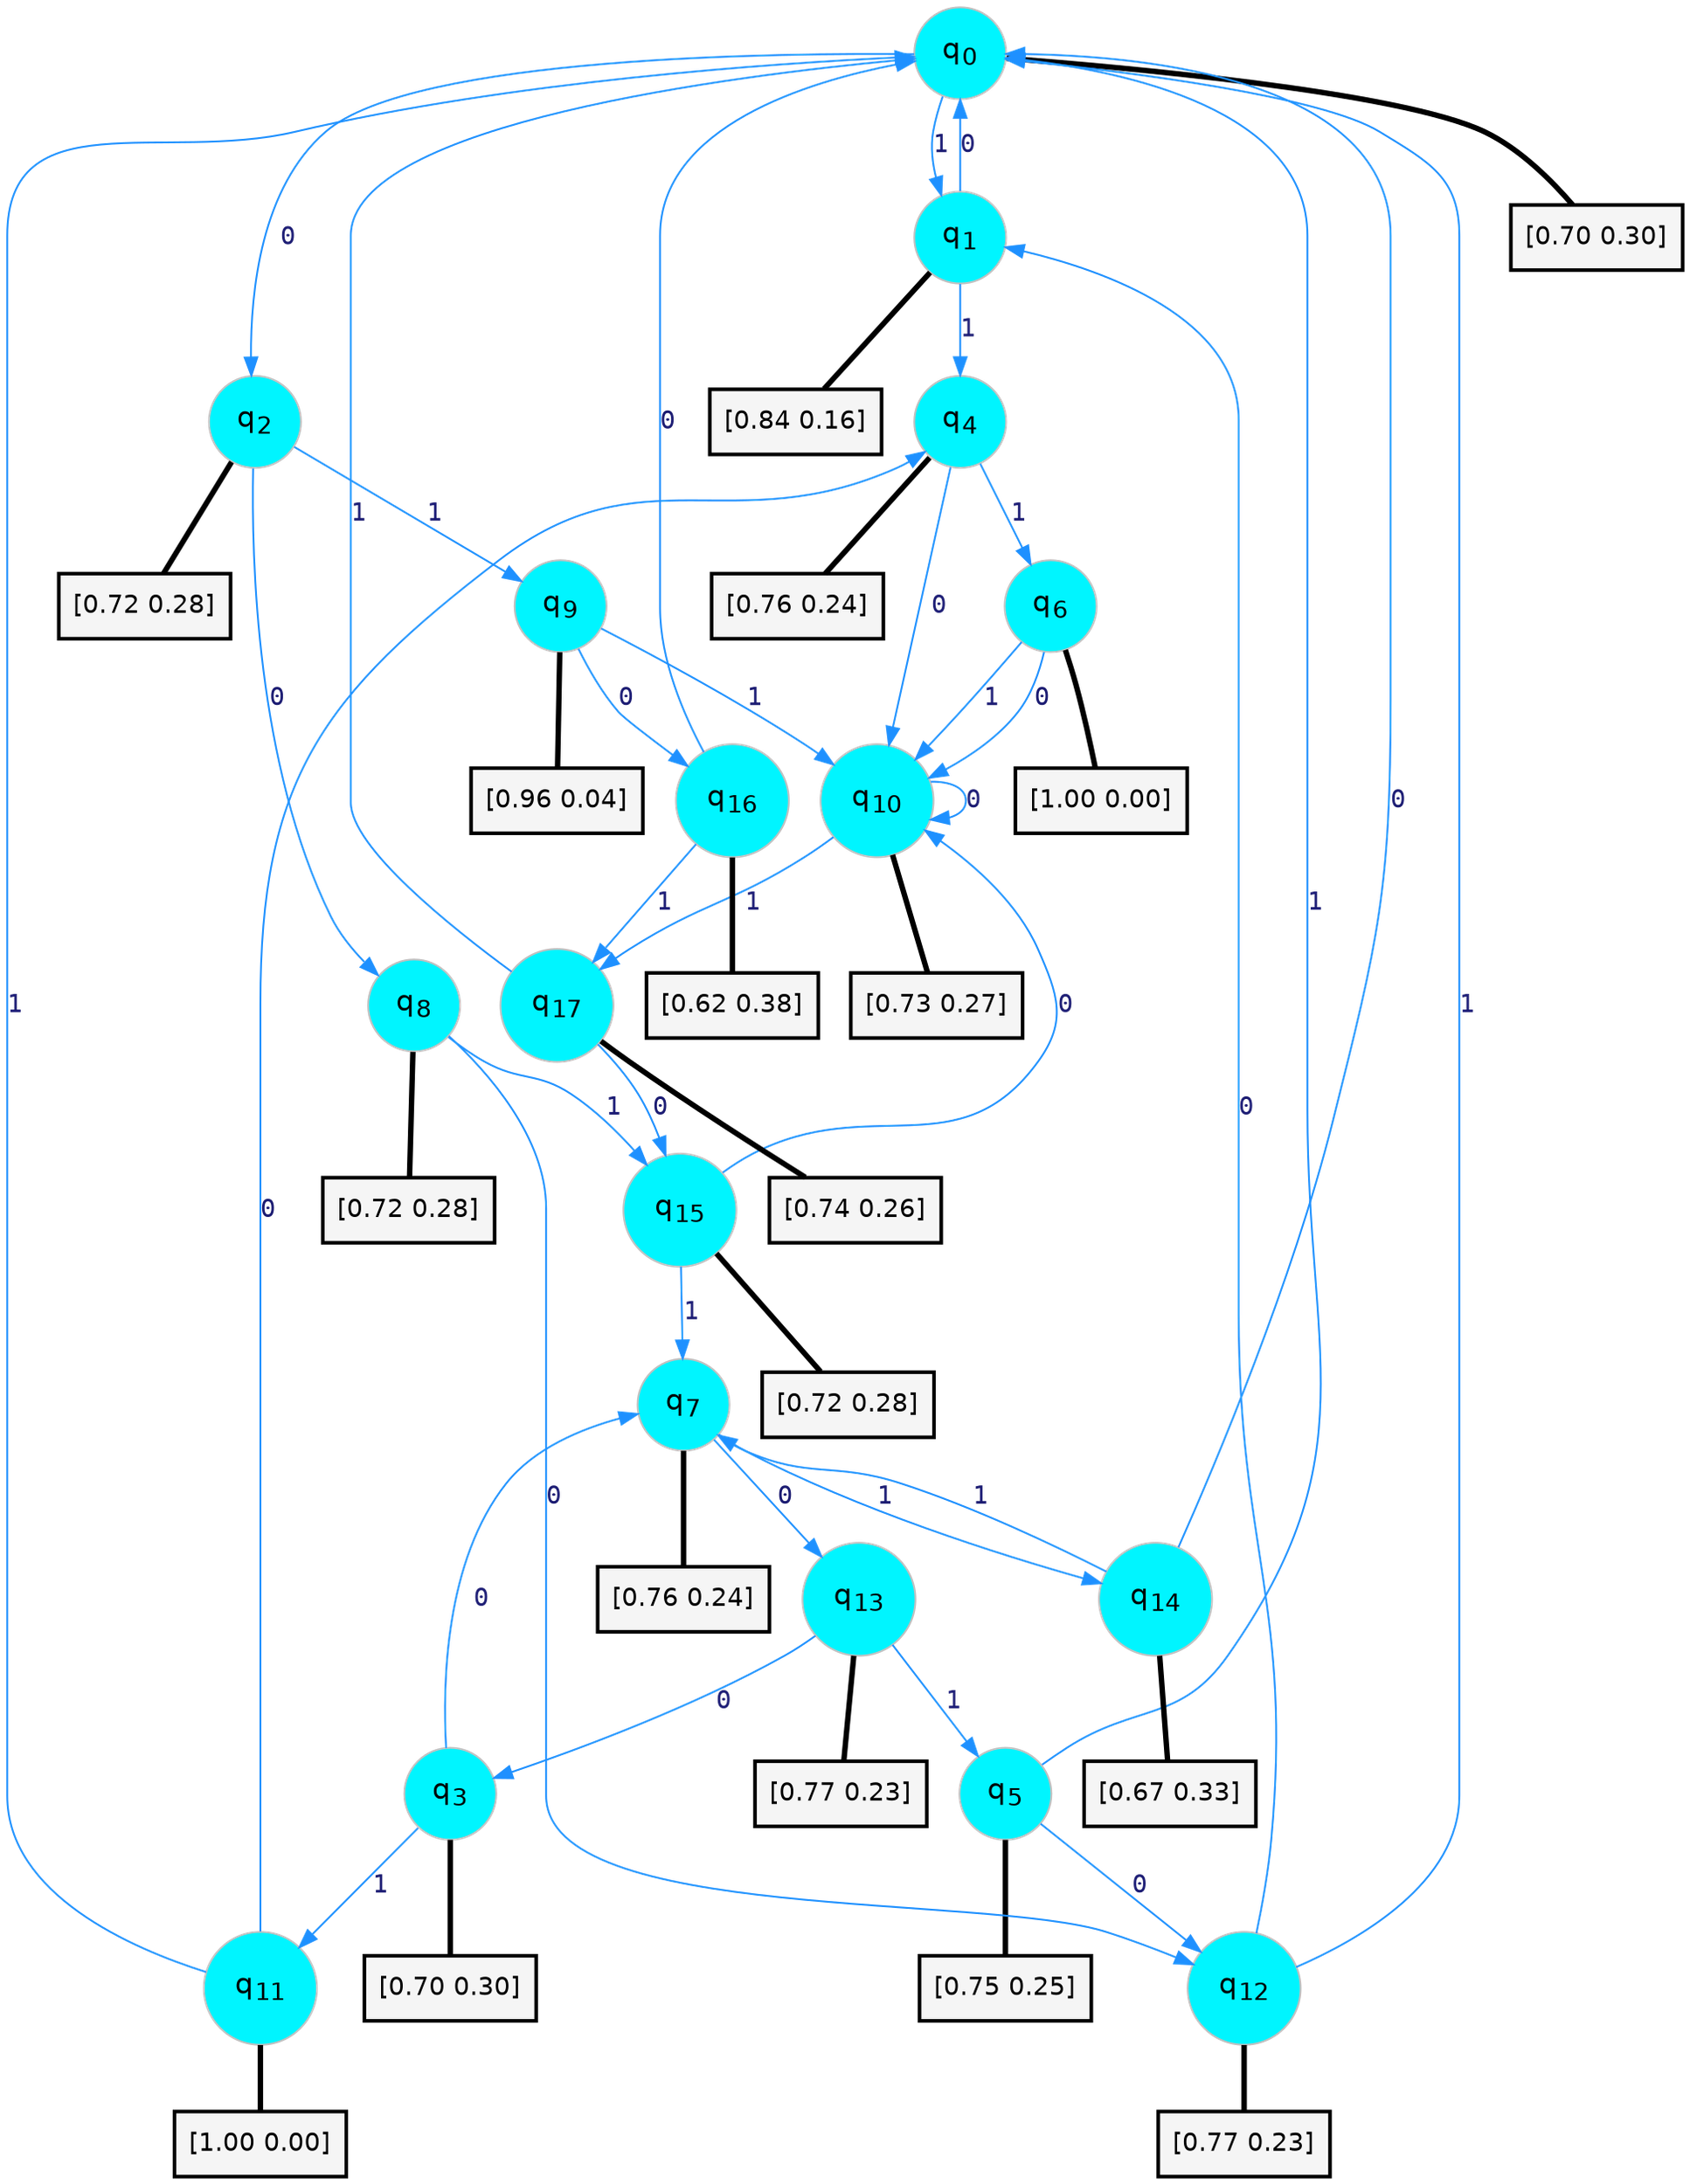 digraph G {
graph [
bgcolor=transparent, dpi=300, rankdir=TD, size="40,25"];
node [
color=gray, fillcolor=turquoise1, fontcolor=black, fontname=Helvetica, fontsize=16, fontweight=bold, shape=circle, style=filled];
edge [
arrowsize=1, color=dodgerblue1, fontcolor=midnightblue, fontname=courier, fontweight=bold, penwidth=1, style=solid, weight=20];
0[label=<q<SUB>0</SUB>>];
1[label=<q<SUB>1</SUB>>];
2[label=<q<SUB>2</SUB>>];
3[label=<q<SUB>3</SUB>>];
4[label=<q<SUB>4</SUB>>];
5[label=<q<SUB>5</SUB>>];
6[label=<q<SUB>6</SUB>>];
7[label=<q<SUB>7</SUB>>];
8[label=<q<SUB>8</SUB>>];
9[label=<q<SUB>9</SUB>>];
10[label=<q<SUB>10</SUB>>];
11[label=<q<SUB>11</SUB>>];
12[label=<q<SUB>12</SUB>>];
13[label=<q<SUB>13</SUB>>];
14[label=<q<SUB>14</SUB>>];
15[label=<q<SUB>15</SUB>>];
16[label=<q<SUB>16</SUB>>];
17[label=<q<SUB>17</SUB>>];
18[label="[0.70 0.30]", shape=box,fontcolor=black, fontname=Helvetica, fontsize=14, penwidth=2, fillcolor=whitesmoke,color=black];
19[label="[0.84 0.16]", shape=box,fontcolor=black, fontname=Helvetica, fontsize=14, penwidth=2, fillcolor=whitesmoke,color=black];
20[label="[0.72 0.28]", shape=box,fontcolor=black, fontname=Helvetica, fontsize=14, penwidth=2, fillcolor=whitesmoke,color=black];
21[label="[0.70 0.30]", shape=box,fontcolor=black, fontname=Helvetica, fontsize=14, penwidth=2, fillcolor=whitesmoke,color=black];
22[label="[0.76 0.24]", shape=box,fontcolor=black, fontname=Helvetica, fontsize=14, penwidth=2, fillcolor=whitesmoke,color=black];
23[label="[0.75 0.25]", shape=box,fontcolor=black, fontname=Helvetica, fontsize=14, penwidth=2, fillcolor=whitesmoke,color=black];
24[label="[1.00 0.00]", shape=box,fontcolor=black, fontname=Helvetica, fontsize=14, penwidth=2, fillcolor=whitesmoke,color=black];
25[label="[0.76 0.24]", shape=box,fontcolor=black, fontname=Helvetica, fontsize=14, penwidth=2, fillcolor=whitesmoke,color=black];
26[label="[0.72 0.28]", shape=box,fontcolor=black, fontname=Helvetica, fontsize=14, penwidth=2, fillcolor=whitesmoke,color=black];
27[label="[0.96 0.04]", shape=box,fontcolor=black, fontname=Helvetica, fontsize=14, penwidth=2, fillcolor=whitesmoke,color=black];
28[label="[0.73 0.27]", shape=box,fontcolor=black, fontname=Helvetica, fontsize=14, penwidth=2, fillcolor=whitesmoke,color=black];
29[label="[1.00 0.00]", shape=box,fontcolor=black, fontname=Helvetica, fontsize=14, penwidth=2, fillcolor=whitesmoke,color=black];
30[label="[0.77 0.23]", shape=box,fontcolor=black, fontname=Helvetica, fontsize=14, penwidth=2, fillcolor=whitesmoke,color=black];
31[label="[0.77 0.23]", shape=box,fontcolor=black, fontname=Helvetica, fontsize=14, penwidth=2, fillcolor=whitesmoke,color=black];
32[label="[0.67 0.33]", shape=box,fontcolor=black, fontname=Helvetica, fontsize=14, penwidth=2, fillcolor=whitesmoke,color=black];
33[label="[0.72 0.28]", shape=box,fontcolor=black, fontname=Helvetica, fontsize=14, penwidth=2, fillcolor=whitesmoke,color=black];
34[label="[0.62 0.38]", shape=box,fontcolor=black, fontname=Helvetica, fontsize=14, penwidth=2, fillcolor=whitesmoke,color=black];
35[label="[0.74 0.26]", shape=box,fontcolor=black, fontname=Helvetica, fontsize=14, penwidth=2, fillcolor=whitesmoke,color=black];
0->2 [label=0];
0->1 [label=1];
0->18 [arrowhead=none, penwidth=3,color=black];
1->0 [label=0];
1->4 [label=1];
1->19 [arrowhead=none, penwidth=3,color=black];
2->8 [label=0];
2->9 [label=1];
2->20 [arrowhead=none, penwidth=3,color=black];
3->7 [label=0];
3->11 [label=1];
3->21 [arrowhead=none, penwidth=3,color=black];
4->10 [label=0];
4->6 [label=1];
4->22 [arrowhead=none, penwidth=3,color=black];
5->12 [label=0];
5->0 [label=1];
5->23 [arrowhead=none, penwidth=3,color=black];
6->10 [label=0];
6->10 [label=1];
6->24 [arrowhead=none, penwidth=3,color=black];
7->13 [label=0];
7->14 [label=1];
7->25 [arrowhead=none, penwidth=3,color=black];
8->12 [label=0];
8->15 [label=1];
8->26 [arrowhead=none, penwidth=3,color=black];
9->16 [label=0];
9->10 [label=1];
9->27 [arrowhead=none, penwidth=3,color=black];
10->10 [label=0];
10->17 [label=1];
10->28 [arrowhead=none, penwidth=3,color=black];
11->4 [label=0];
11->0 [label=1];
11->29 [arrowhead=none, penwidth=3,color=black];
12->1 [label=0];
12->0 [label=1];
12->30 [arrowhead=none, penwidth=3,color=black];
13->3 [label=0];
13->5 [label=1];
13->31 [arrowhead=none, penwidth=3,color=black];
14->0 [label=0];
14->7 [label=1];
14->32 [arrowhead=none, penwidth=3,color=black];
15->10 [label=0];
15->7 [label=1];
15->33 [arrowhead=none, penwidth=3,color=black];
16->0 [label=0];
16->17 [label=1];
16->34 [arrowhead=none, penwidth=3,color=black];
17->15 [label=0];
17->0 [label=1];
17->35 [arrowhead=none, penwidth=3,color=black];
}
